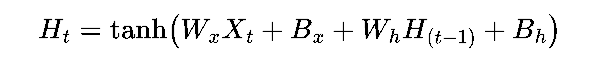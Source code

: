 <mxfile version="12.9.3" type="device"><diagram id="zrmhGSFErOXSmGZiTxdU" name="Page-1"><mxGraphModel dx="946" dy="604" grid="1" gridSize="10" guides="1" tooltips="1" connect="1" arrows="1" fold="1" page="1" pageScale="1" pageWidth="850" pageHeight="1100" math="1" shadow="0"><root><mxCell id="0"/><mxCell id="1" parent="0"/><mxCell id="PQQQ7P94RNTNHT4UXjlH-1" value="`H_t = tanh(W_x X_t + B_x + W_h H_((t-1)) + B_h)`" style="text;html=1;strokeColor=none;fillColor=none;align=center;verticalAlign=middle;whiteSpace=wrap;rounded=0;" vertex="1" parent="1"><mxGeometry x="40" y="40" width="300" height="30" as="geometry"/></mxCell></root></mxGraphModel></diagram></mxfile>
